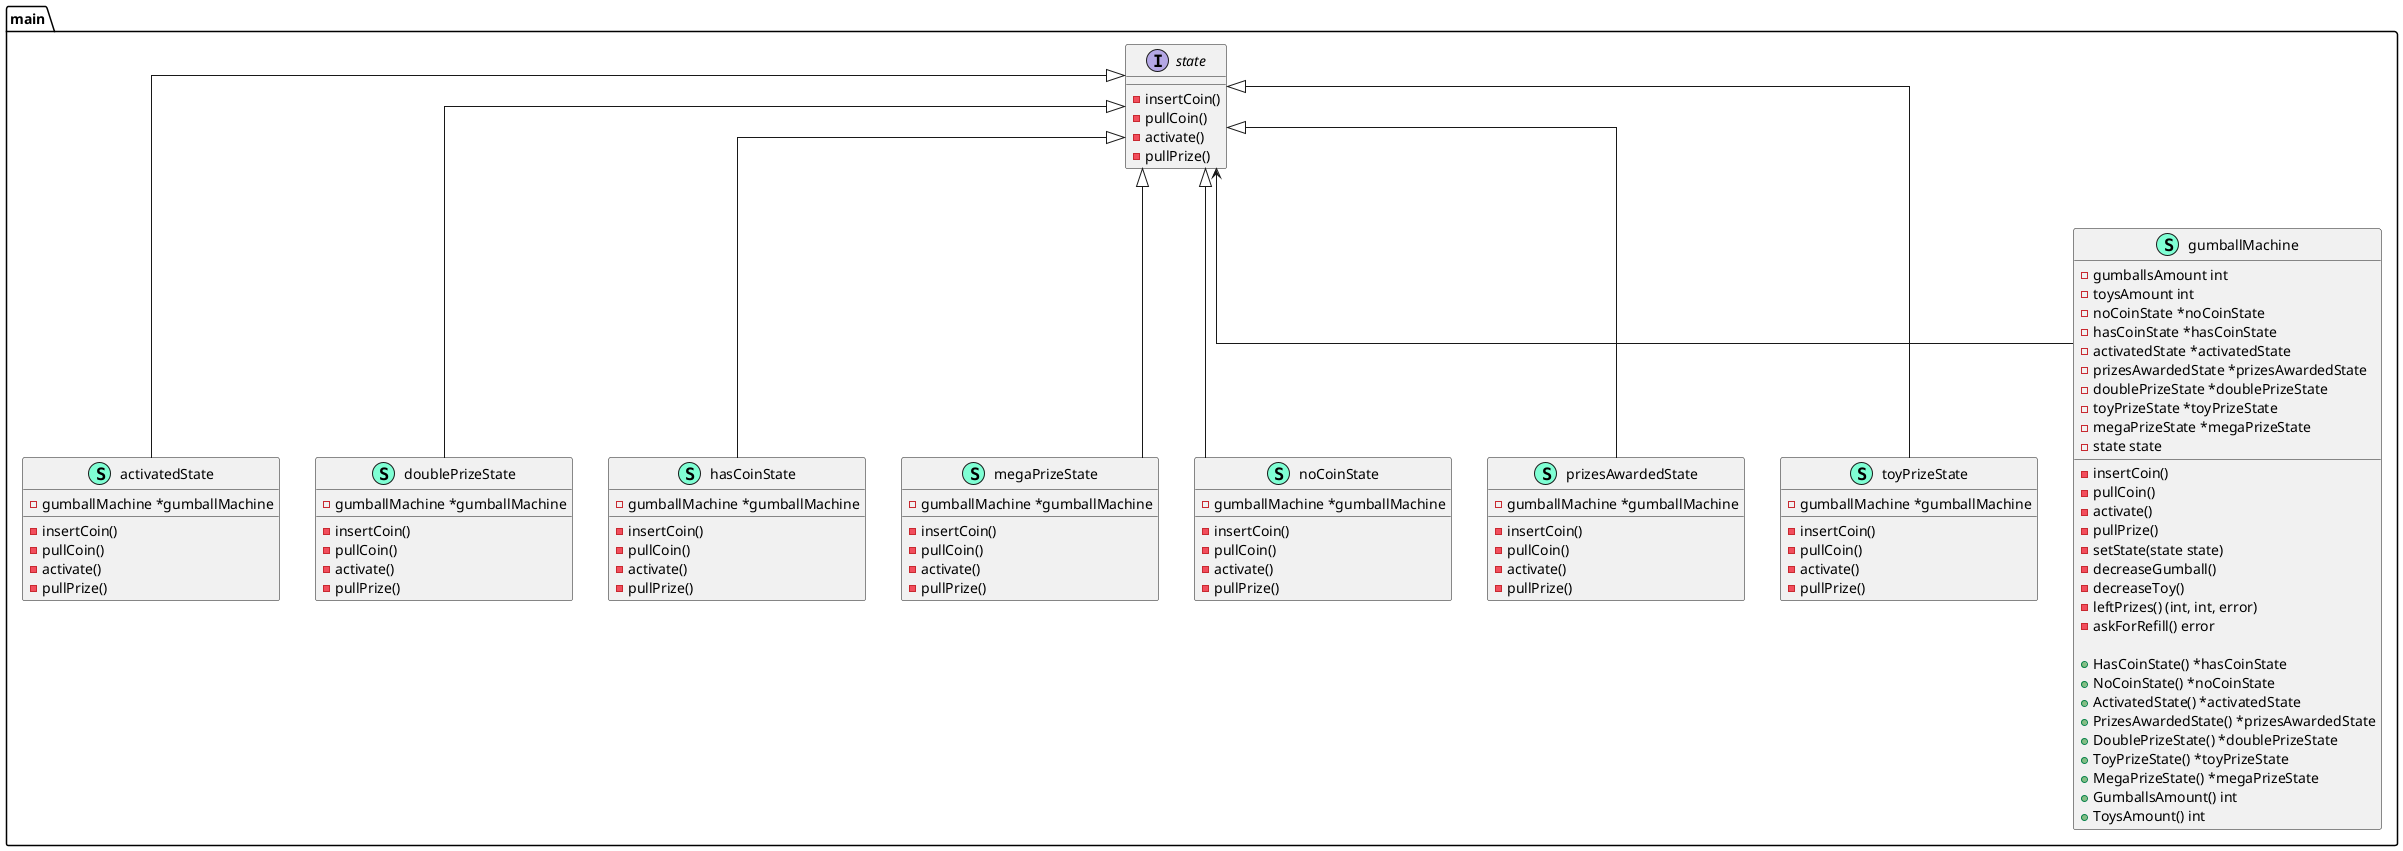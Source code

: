 @startuml
skinparam linetype ortho
namespace main {
    class activatedState << (S,Aquamarine) >> {
        - gumballMachine *gumballMachine

        - insertCoin() 
        - pullCoin() 
        - activate() 
        - pullPrize() 

    }
    class doublePrizeState << (S,Aquamarine) >> {
        - gumballMachine *gumballMachine

        - insertCoin() 
        - pullCoin() 
        - activate() 
        - pullPrize() 

    }
    
    class hasCoinState << (S,Aquamarine) >> {
        - gumballMachine *gumballMachine

        - insertCoin() 
        - pullCoin() 
        - activate() 
        - pullPrize() 

    }
    class megaPrizeState << (S,Aquamarine) >> {
        - gumballMachine *gumballMachine

        - insertCoin() 
        - pullCoin() 
        - activate() 
        - pullPrize() 

    }
    class noCoinState << (S,Aquamarine) >> {
        - gumballMachine *gumballMachine

        - insertCoin() 
        - pullCoin() 
        - activate() 
        - pullPrize() 

    }
    class prizesAwardedState << (S,Aquamarine) >> {
        - gumballMachine *gumballMachine

        - insertCoin() 
        - pullCoin() 
        - activate() 
        - pullPrize() 

    }
    interface state  {
        - insertCoin() 
        - pullCoin() 
        - activate() 
        - pullPrize() 

    }
    class toyPrizeState << (S,Aquamarine) >> {
        - gumballMachine *gumballMachine

        - insertCoin() 
        - pullCoin() 
        - activate() 
        - pullPrize() 

    }
class gumballMachine << (S,Aquamarine) >> {
        - gumballsAmount int
        - toysAmount int
        - noCoinState *noCoinState
        - hasCoinState *hasCoinState
        - activatedState *activatedState
        - prizesAwardedState *prizesAwardedState
        - doublePrizeState *doublePrizeState
        - toyPrizeState *toyPrizeState
        - megaPrizeState *megaPrizeState
        - state state

        - insertCoin() 
        - pullCoin() 
        - activate() 
        - pullPrize() 
        - setState(state state) 
        - decreaseGumball() 
        - decreaseToy() 
        - leftPrizes() (int, int, error)
        - askForRefill() error

        + HasCoinState() *hasCoinState
        + NoCoinState() *noCoinState
        + ActivatedState() *activatedState
        + PrizesAwardedState() *prizesAwardedState
        + DoublePrizeState() *doublePrizeState
        + ToyPrizeState() *toyPrizeState
        + MegaPrizeState() *megaPrizeState
        + GumballsAmount() int
        + ToysAmount() int

    }
}

"main.state" <|-- "main.activatedState"
"main.state" <|-- "main.doublePrizeState"
"main.state" <|-- "main.hasCoinState"
"main.state" <|-- "main.megaPrizeState"
"main.state" <|-- "main.noCoinState"
"main.state" <|-- "main.prizesAwardedState"
"main.state" <|-- "main.toyPrizeState"
"main.state" <-- "main.gumballMachine"

@enduml

